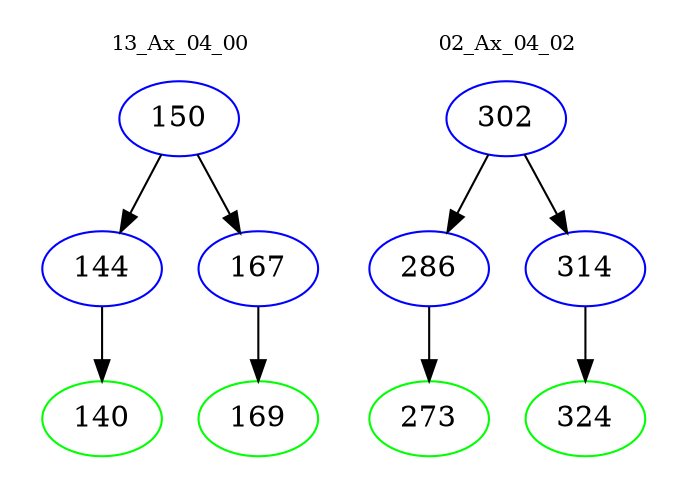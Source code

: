 digraph{
subgraph cluster_0 {
color = white
label = "13_Ax_04_00";
fontsize=10;
T0_150 [label="150", color="blue"]
T0_150 -> T0_144 [color="black"]
T0_144 [label="144", color="blue"]
T0_144 -> T0_140 [color="black"]
T0_140 [label="140", color="green"]
T0_150 -> T0_167 [color="black"]
T0_167 [label="167", color="blue"]
T0_167 -> T0_169 [color="black"]
T0_169 [label="169", color="green"]
}
subgraph cluster_1 {
color = white
label = "02_Ax_04_02";
fontsize=10;
T1_302 [label="302", color="blue"]
T1_302 -> T1_286 [color="black"]
T1_286 [label="286", color="blue"]
T1_286 -> T1_273 [color="black"]
T1_273 [label="273", color="green"]
T1_302 -> T1_314 [color="black"]
T1_314 [label="314", color="blue"]
T1_314 -> T1_324 [color="black"]
T1_324 [label="324", color="green"]
}
}
